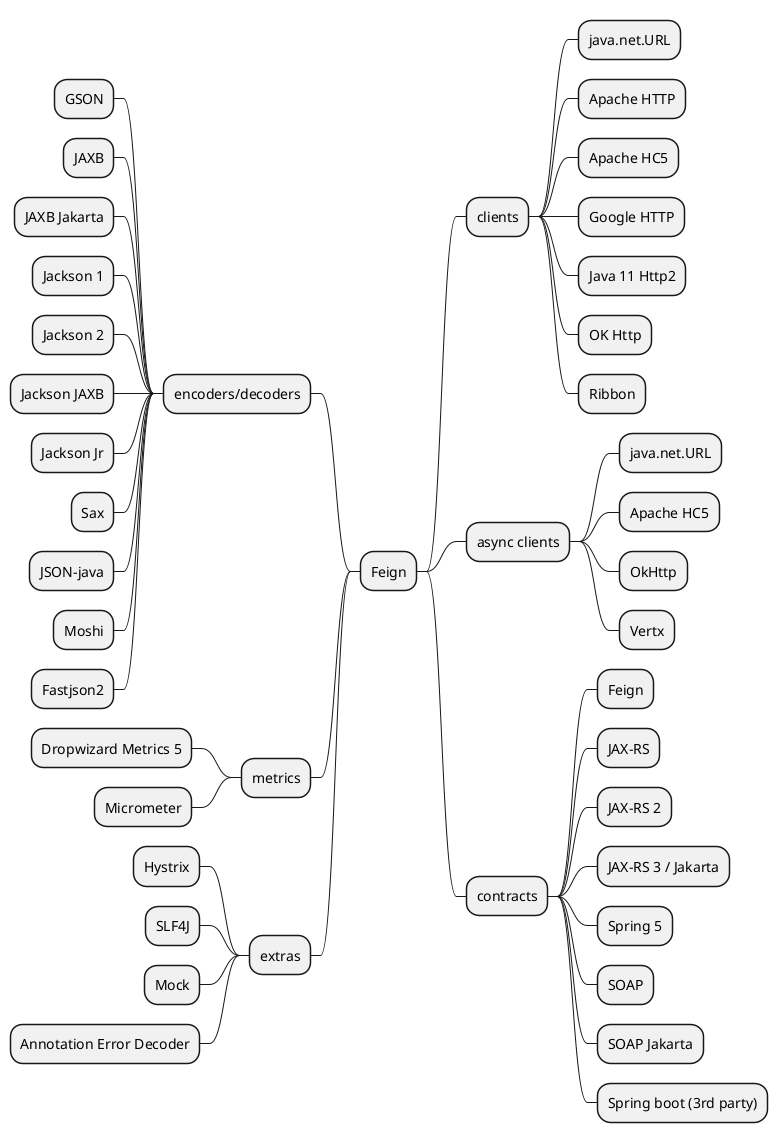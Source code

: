 @startmindmap
* Feign
** clients
*** java.net.URL
*** Apache HTTP
*** Apache HC5
*** Google HTTP
*** Java 11 Http2
*** OK Http
*** Ribbon
** async clients
*** java.net.URL
*** Apache HC5
*** OkHttp
*** Vertx
** contracts
*** Feign
*** JAX-RS
*** JAX-RS 2
*** JAX-RS 3 / Jakarta
*** Spring 5
*** SOAP
*** SOAP Jakarta
*** Spring boot (3rd party)

left side

** encoders/decoders
*** GSON
*** JAXB
*** JAXB Jakarta
*** Jackson 1
*** Jackson 2
*** Jackson JAXB
*** Jackson Jr
*** Sax
*** JSON-java
*** Moshi
*** Fastjson2
** metrics
*** Dropwizard Metrics 5
*** Micrometer
** extras
*** Hystrix
*** SLF4J
*** Mock
*** Annotation Error Decoder
@endmindmap
